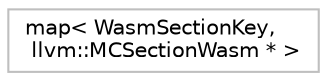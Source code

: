 digraph "Graphical Class Hierarchy"
{
 // LATEX_PDF_SIZE
  bgcolor="transparent";
  edge [fontname="Helvetica",fontsize="10",labelfontname="Helvetica",labelfontsize="10"];
  node [fontname="Helvetica",fontsize="10",shape=record];
  rankdir="LR";
  Node0 [label="map\< WasmSectionKey,\l llvm::MCSectionWasm * \>",height=0.2,width=0.4,color="grey75",tooltip=" "];
}
